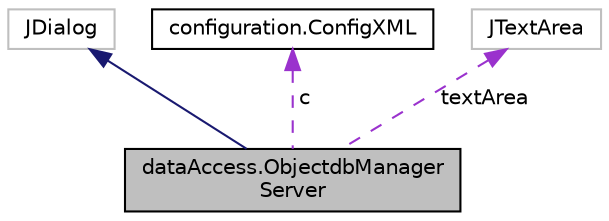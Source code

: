digraph "dataAccess.ObjectdbManagerServer"
{
 // LATEX_PDF_SIZE
  edge [fontname="Helvetica",fontsize="10",labelfontname="Helvetica",labelfontsize="10"];
  node [fontname="Helvetica",fontsize="10",shape=record];
  Node2 [label="dataAccess.ObjectdbManager\lServer",height=0.2,width=0.4,color="black", fillcolor="grey75", style="filled", fontcolor="black",tooltip=" "];
  Node3 -> Node2 [dir="back",color="midnightblue",fontsize="10",style="solid"];
  Node3 [label="JDialog",height=0.2,width=0.4,color="grey75", fillcolor="white", style="filled",tooltip=" "];
  Node4 -> Node2 [dir="back",color="darkorchid3",fontsize="10",style="dashed",label=" c" ];
  Node4 [label="configuration.ConfigXML",height=0.2,width=0.4,color="black", fillcolor="white", style="filled",URL="$classconfiguration_1_1_config_x_m_l.html",tooltip=" "];
  Node5 -> Node2 [dir="back",color="darkorchid3",fontsize="10",style="dashed",label=" textArea" ];
  Node5 [label="JTextArea",height=0.2,width=0.4,color="grey75", fillcolor="white", style="filled",tooltip=" "];
}
